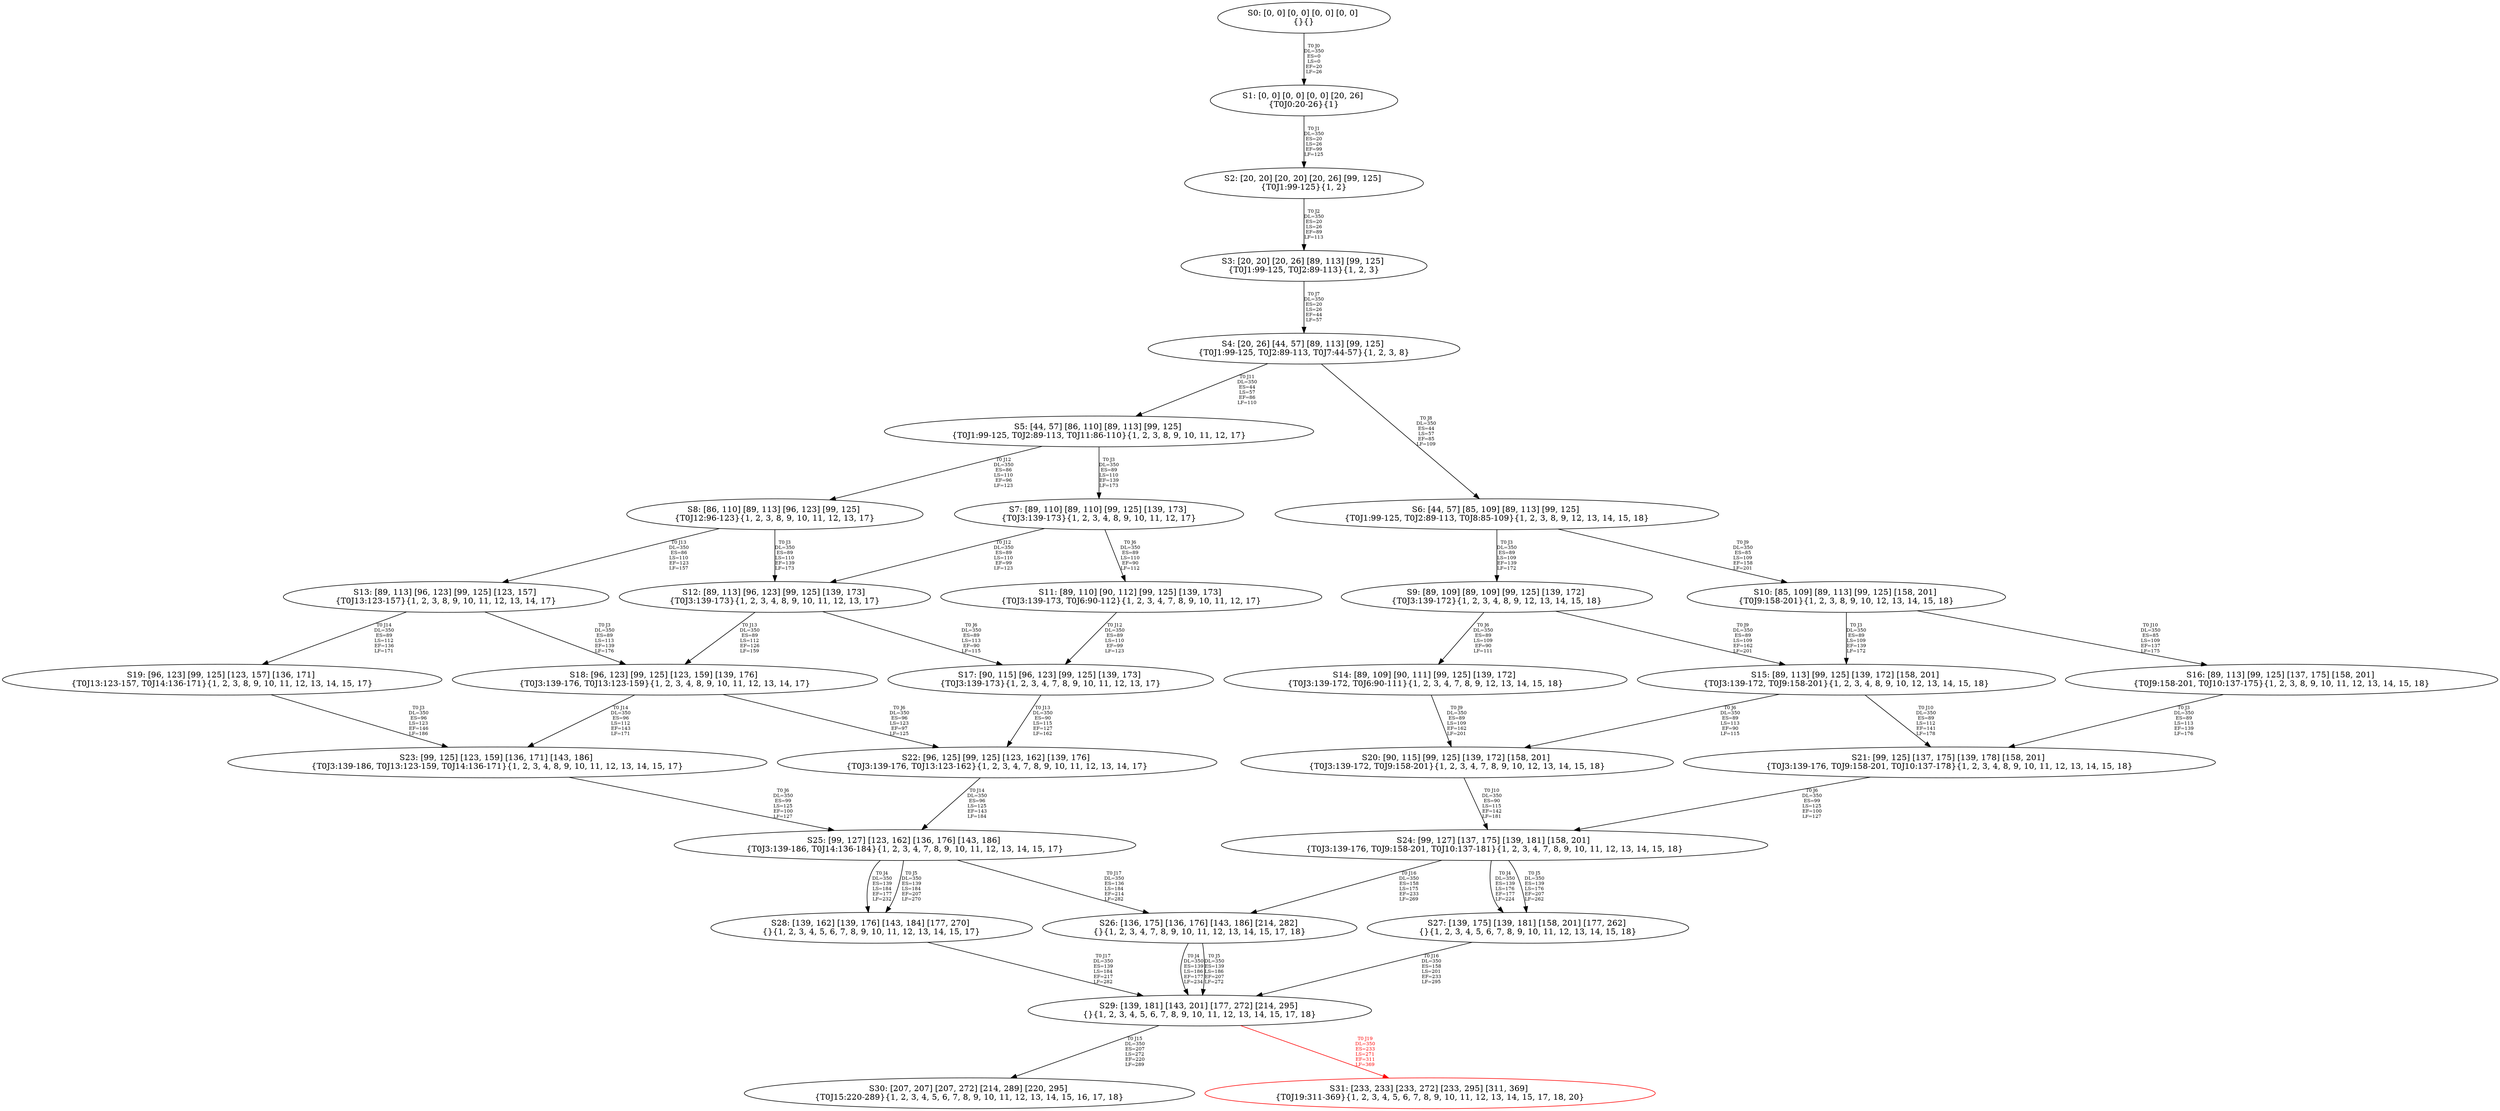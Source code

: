 digraph {
	S0[label="S0: [0, 0] [0, 0] [0, 0] [0, 0] \n{}{}"];
	S1[label="S1: [0, 0] [0, 0] [0, 0] [20, 26] \n{T0J0:20-26}{1}"];
	S2[label="S2: [20, 20] [20, 20] [20, 26] [99, 125] \n{T0J1:99-125}{1, 2}"];
	S3[label="S3: [20, 20] [20, 26] [89, 113] [99, 125] \n{T0J1:99-125, T0J2:89-113}{1, 2, 3}"];
	S4[label="S4: [20, 26] [44, 57] [89, 113] [99, 125] \n{T0J1:99-125, T0J2:89-113, T0J7:44-57}{1, 2, 3, 8}"];
	S5[label="S5: [44, 57] [86, 110] [89, 113] [99, 125] \n{T0J1:99-125, T0J2:89-113, T0J11:86-110}{1, 2, 3, 8, 9, 10, 11, 12, 17}"];
	S6[label="S6: [44, 57] [85, 109] [89, 113] [99, 125] \n{T0J1:99-125, T0J2:89-113, T0J8:85-109}{1, 2, 3, 8, 9, 12, 13, 14, 15, 18}"];
	S7[label="S7: [89, 110] [89, 110] [99, 125] [139, 173] \n{T0J3:139-173}{1, 2, 3, 4, 8, 9, 10, 11, 12, 17}"];
	S8[label="S8: [86, 110] [89, 113] [96, 123] [99, 125] \n{T0J12:96-123}{1, 2, 3, 8, 9, 10, 11, 12, 13, 17}"];
	S9[label="S9: [89, 109] [89, 109] [99, 125] [139, 172] \n{T0J3:139-172}{1, 2, 3, 4, 8, 9, 12, 13, 14, 15, 18}"];
	S10[label="S10: [85, 109] [89, 113] [99, 125] [158, 201] \n{T0J9:158-201}{1, 2, 3, 8, 9, 10, 12, 13, 14, 15, 18}"];
	S11[label="S11: [89, 110] [90, 112] [99, 125] [139, 173] \n{T0J3:139-173, T0J6:90-112}{1, 2, 3, 4, 7, 8, 9, 10, 11, 12, 17}"];
	S12[label="S12: [89, 113] [96, 123] [99, 125] [139, 173] \n{T0J3:139-173}{1, 2, 3, 4, 8, 9, 10, 11, 12, 13, 17}"];
	S13[label="S13: [89, 113] [96, 123] [99, 125] [123, 157] \n{T0J13:123-157}{1, 2, 3, 8, 9, 10, 11, 12, 13, 14, 17}"];
	S14[label="S14: [89, 109] [90, 111] [99, 125] [139, 172] \n{T0J3:139-172, T0J6:90-111}{1, 2, 3, 4, 7, 8, 9, 12, 13, 14, 15, 18}"];
	S15[label="S15: [89, 113] [99, 125] [139, 172] [158, 201] \n{T0J3:139-172, T0J9:158-201}{1, 2, 3, 4, 8, 9, 10, 12, 13, 14, 15, 18}"];
	S16[label="S16: [89, 113] [99, 125] [137, 175] [158, 201] \n{T0J9:158-201, T0J10:137-175}{1, 2, 3, 8, 9, 10, 11, 12, 13, 14, 15, 18}"];
	S17[label="S17: [90, 115] [96, 123] [99, 125] [139, 173] \n{T0J3:139-173}{1, 2, 3, 4, 7, 8, 9, 10, 11, 12, 13, 17}"];
	S18[label="S18: [96, 123] [99, 125] [123, 159] [139, 176] \n{T0J3:139-176, T0J13:123-159}{1, 2, 3, 4, 8, 9, 10, 11, 12, 13, 14, 17}"];
	S19[label="S19: [96, 123] [99, 125] [123, 157] [136, 171] \n{T0J13:123-157, T0J14:136-171}{1, 2, 3, 8, 9, 10, 11, 12, 13, 14, 15, 17}"];
	S20[label="S20: [90, 115] [99, 125] [139, 172] [158, 201] \n{T0J3:139-172, T0J9:158-201}{1, 2, 3, 4, 7, 8, 9, 10, 12, 13, 14, 15, 18}"];
	S21[label="S21: [99, 125] [137, 175] [139, 178] [158, 201] \n{T0J3:139-176, T0J9:158-201, T0J10:137-178}{1, 2, 3, 4, 8, 9, 10, 11, 12, 13, 14, 15, 18}"];
	S22[label="S22: [96, 125] [99, 125] [123, 162] [139, 176] \n{T0J3:139-176, T0J13:123-162}{1, 2, 3, 4, 7, 8, 9, 10, 11, 12, 13, 14, 17}"];
	S23[label="S23: [99, 125] [123, 159] [136, 171] [143, 186] \n{T0J3:139-186, T0J13:123-159, T0J14:136-171}{1, 2, 3, 4, 8, 9, 10, 11, 12, 13, 14, 15, 17}"];
	S24[label="S24: [99, 127] [137, 175] [139, 181] [158, 201] \n{T0J3:139-176, T0J9:158-201, T0J10:137-181}{1, 2, 3, 4, 7, 8, 9, 10, 11, 12, 13, 14, 15, 18}"];
	S25[label="S25: [99, 127] [123, 162] [136, 176] [143, 186] \n{T0J3:139-186, T0J14:136-184}{1, 2, 3, 4, 7, 8, 9, 10, 11, 12, 13, 14, 15, 17}"];
	S26[label="S26: [136, 175] [136, 176] [143, 186] [214, 282] \n{}{1, 2, 3, 4, 7, 8, 9, 10, 11, 12, 13, 14, 15, 17, 18}"];
	S27[label="S27: [139, 175] [139, 181] [158, 201] [177, 262] \n{}{1, 2, 3, 4, 5, 6, 7, 8, 9, 10, 11, 12, 13, 14, 15, 18}"];
	S28[label="S28: [139, 162] [139, 176] [143, 184] [177, 270] \n{}{1, 2, 3, 4, 5, 6, 7, 8, 9, 10, 11, 12, 13, 14, 15, 17}"];
	S29[label="S29: [139, 181] [143, 201] [177, 272] [214, 295] \n{}{1, 2, 3, 4, 5, 6, 7, 8, 9, 10, 11, 12, 13, 14, 15, 17, 18}"];
	S30[label="S30: [207, 207] [207, 272] [214, 289] [220, 295] \n{T0J15:220-289}{1, 2, 3, 4, 5, 6, 7, 8, 9, 10, 11, 12, 13, 14, 15, 16, 17, 18}"];
	S31[label="S31: [233, 233] [233, 272] [233, 295] [311, 369] \n{T0J19:311-369}{1, 2, 3, 4, 5, 6, 7, 8, 9, 10, 11, 12, 13, 14, 15, 17, 18, 20}"];
	S0 -> S1[label="T0 J0\nDL=350\nES=0\nLS=0\nEF=20\nLF=26",fontsize=8];
	S1 -> S2[label="T0 J1\nDL=350\nES=20\nLS=26\nEF=99\nLF=125",fontsize=8];
	S2 -> S3[label="T0 J2\nDL=350\nES=20\nLS=26\nEF=89\nLF=113",fontsize=8];
	S3 -> S4[label="T0 J7\nDL=350\nES=20\nLS=26\nEF=44\nLF=57",fontsize=8];
	S4 -> S6[label="T0 J8\nDL=350\nES=44\nLS=57\nEF=85\nLF=109",fontsize=8];
	S4 -> S5[label="T0 J11\nDL=350\nES=44\nLS=57\nEF=86\nLF=110",fontsize=8];
	S5 -> S7[label="T0 J3\nDL=350\nES=89\nLS=110\nEF=139\nLF=173",fontsize=8];
	S5 -> S8[label="T0 J12\nDL=350\nES=86\nLS=110\nEF=96\nLF=123",fontsize=8];
	S6 -> S9[label="T0 J3\nDL=350\nES=89\nLS=109\nEF=139\nLF=172",fontsize=8];
	S6 -> S10[label="T0 J9\nDL=350\nES=85\nLS=109\nEF=158\nLF=201",fontsize=8];
	S7 -> S11[label="T0 J6\nDL=350\nES=89\nLS=110\nEF=90\nLF=112",fontsize=8];
	S7 -> S12[label="T0 J12\nDL=350\nES=89\nLS=110\nEF=99\nLF=123",fontsize=8];
	S8 -> S12[label="T0 J3\nDL=350\nES=89\nLS=110\nEF=139\nLF=173",fontsize=8];
	S8 -> S13[label="T0 J13\nDL=350\nES=86\nLS=110\nEF=123\nLF=157",fontsize=8];
	S9 -> S14[label="T0 J6\nDL=350\nES=89\nLS=109\nEF=90\nLF=111",fontsize=8];
	S9 -> S15[label="T0 J9\nDL=350\nES=89\nLS=109\nEF=162\nLF=201",fontsize=8];
	S10 -> S15[label="T0 J3\nDL=350\nES=89\nLS=109\nEF=139\nLF=172",fontsize=8];
	S10 -> S16[label="T0 J10\nDL=350\nES=85\nLS=109\nEF=137\nLF=175",fontsize=8];
	S11 -> S17[label="T0 J12\nDL=350\nES=89\nLS=110\nEF=99\nLF=123",fontsize=8];
	S12 -> S17[label="T0 J6\nDL=350\nES=89\nLS=113\nEF=90\nLF=115",fontsize=8];
	S12 -> S18[label="T0 J13\nDL=350\nES=89\nLS=112\nEF=126\nLF=159",fontsize=8];
	S13 -> S18[label="T0 J3\nDL=350\nES=89\nLS=113\nEF=139\nLF=176",fontsize=8];
	S13 -> S19[label="T0 J14\nDL=350\nES=89\nLS=112\nEF=136\nLF=171",fontsize=8];
	S14 -> S20[label="T0 J9\nDL=350\nES=89\nLS=109\nEF=162\nLF=201",fontsize=8];
	S15 -> S20[label="T0 J6\nDL=350\nES=89\nLS=113\nEF=90\nLF=115",fontsize=8];
	S15 -> S21[label="T0 J10\nDL=350\nES=89\nLS=112\nEF=141\nLF=178",fontsize=8];
	S16 -> S21[label="T0 J3\nDL=350\nES=89\nLS=113\nEF=139\nLF=176",fontsize=8];
	S17 -> S22[label="T0 J13\nDL=350\nES=90\nLS=115\nEF=127\nLF=162",fontsize=8];
	S18 -> S22[label="T0 J6\nDL=350\nES=96\nLS=123\nEF=97\nLF=125",fontsize=8];
	S18 -> S23[label="T0 J14\nDL=350\nES=96\nLS=112\nEF=143\nLF=171",fontsize=8];
	S19 -> S23[label="T0 J3\nDL=350\nES=96\nLS=123\nEF=146\nLF=186",fontsize=8];
	S20 -> S24[label="T0 J10\nDL=350\nES=90\nLS=115\nEF=142\nLF=181",fontsize=8];
	S21 -> S24[label="T0 J6\nDL=350\nES=99\nLS=125\nEF=100\nLF=127",fontsize=8];
	S22 -> S25[label="T0 J14\nDL=350\nES=96\nLS=125\nEF=143\nLF=184",fontsize=8];
	S23 -> S25[label="T0 J6\nDL=350\nES=99\nLS=125\nEF=100\nLF=127",fontsize=8];
	S24 -> S27[label="T0 J4\nDL=350\nES=139\nLS=176\nEF=177\nLF=224",fontsize=8];
	S24 -> S27[label="T0 J5\nDL=350\nES=139\nLS=176\nEF=207\nLF=262",fontsize=8];
	S24 -> S26[label="T0 J16\nDL=350\nES=158\nLS=175\nEF=233\nLF=269",fontsize=8];
	S25 -> S28[label="T0 J4\nDL=350\nES=139\nLS=184\nEF=177\nLF=232",fontsize=8];
	S25 -> S28[label="T0 J5\nDL=350\nES=139\nLS=184\nEF=207\nLF=270",fontsize=8];
	S25 -> S26[label="T0 J17\nDL=350\nES=136\nLS=184\nEF=214\nLF=282",fontsize=8];
	S26 -> S29[label="T0 J4\nDL=350\nES=139\nLS=186\nEF=177\nLF=234",fontsize=8];
	S26 -> S29[label="T0 J5\nDL=350\nES=139\nLS=186\nEF=207\nLF=272",fontsize=8];
	S27 -> S29[label="T0 J16\nDL=350\nES=158\nLS=201\nEF=233\nLF=295",fontsize=8];
	S28 -> S29[label="T0 J17\nDL=350\nES=139\nLS=184\nEF=217\nLF=282",fontsize=8];
	S29 -> S30[label="T0 J15\nDL=350\nES=207\nLS=272\nEF=220\nLF=289",fontsize=8];
	S29 -> S31[label="T0 J19\nDL=350\nES=233\nLS=271\nEF=311\nLF=369",color=Red,fontcolor=Red,fontsize=8];
S31[color=Red];
}
